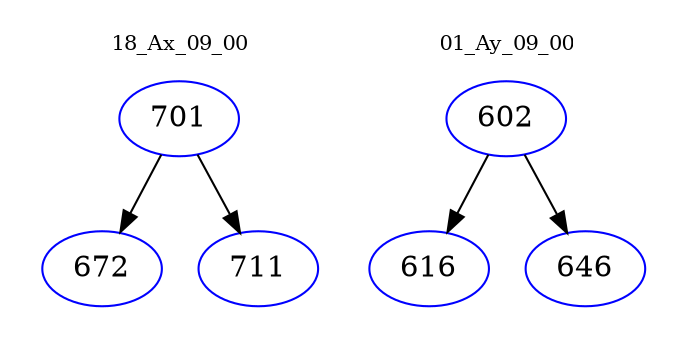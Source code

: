 digraph{
subgraph cluster_0 {
color = white
label = "18_Ax_09_00";
fontsize=10;
T0_701 [label="701", color="blue"]
T0_701 -> T0_672 [color="black"]
T0_672 [label="672", color="blue"]
T0_701 -> T0_711 [color="black"]
T0_711 [label="711", color="blue"]
}
subgraph cluster_1 {
color = white
label = "01_Ay_09_00";
fontsize=10;
T1_602 [label="602", color="blue"]
T1_602 -> T1_616 [color="black"]
T1_616 [label="616", color="blue"]
T1_602 -> T1_646 [color="black"]
T1_646 [label="646", color="blue"]
}
}
